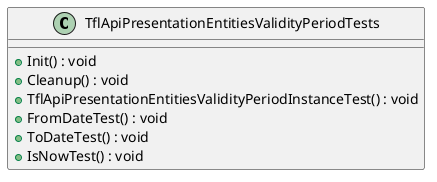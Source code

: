 @startuml
class TflApiPresentationEntitiesValidityPeriodTests {
    + Init() : void
    + Cleanup() : void
    + TflApiPresentationEntitiesValidityPeriodInstanceTest() : void
    + FromDateTest() : void
    + ToDateTest() : void
    + IsNowTest() : void
}
@enduml
